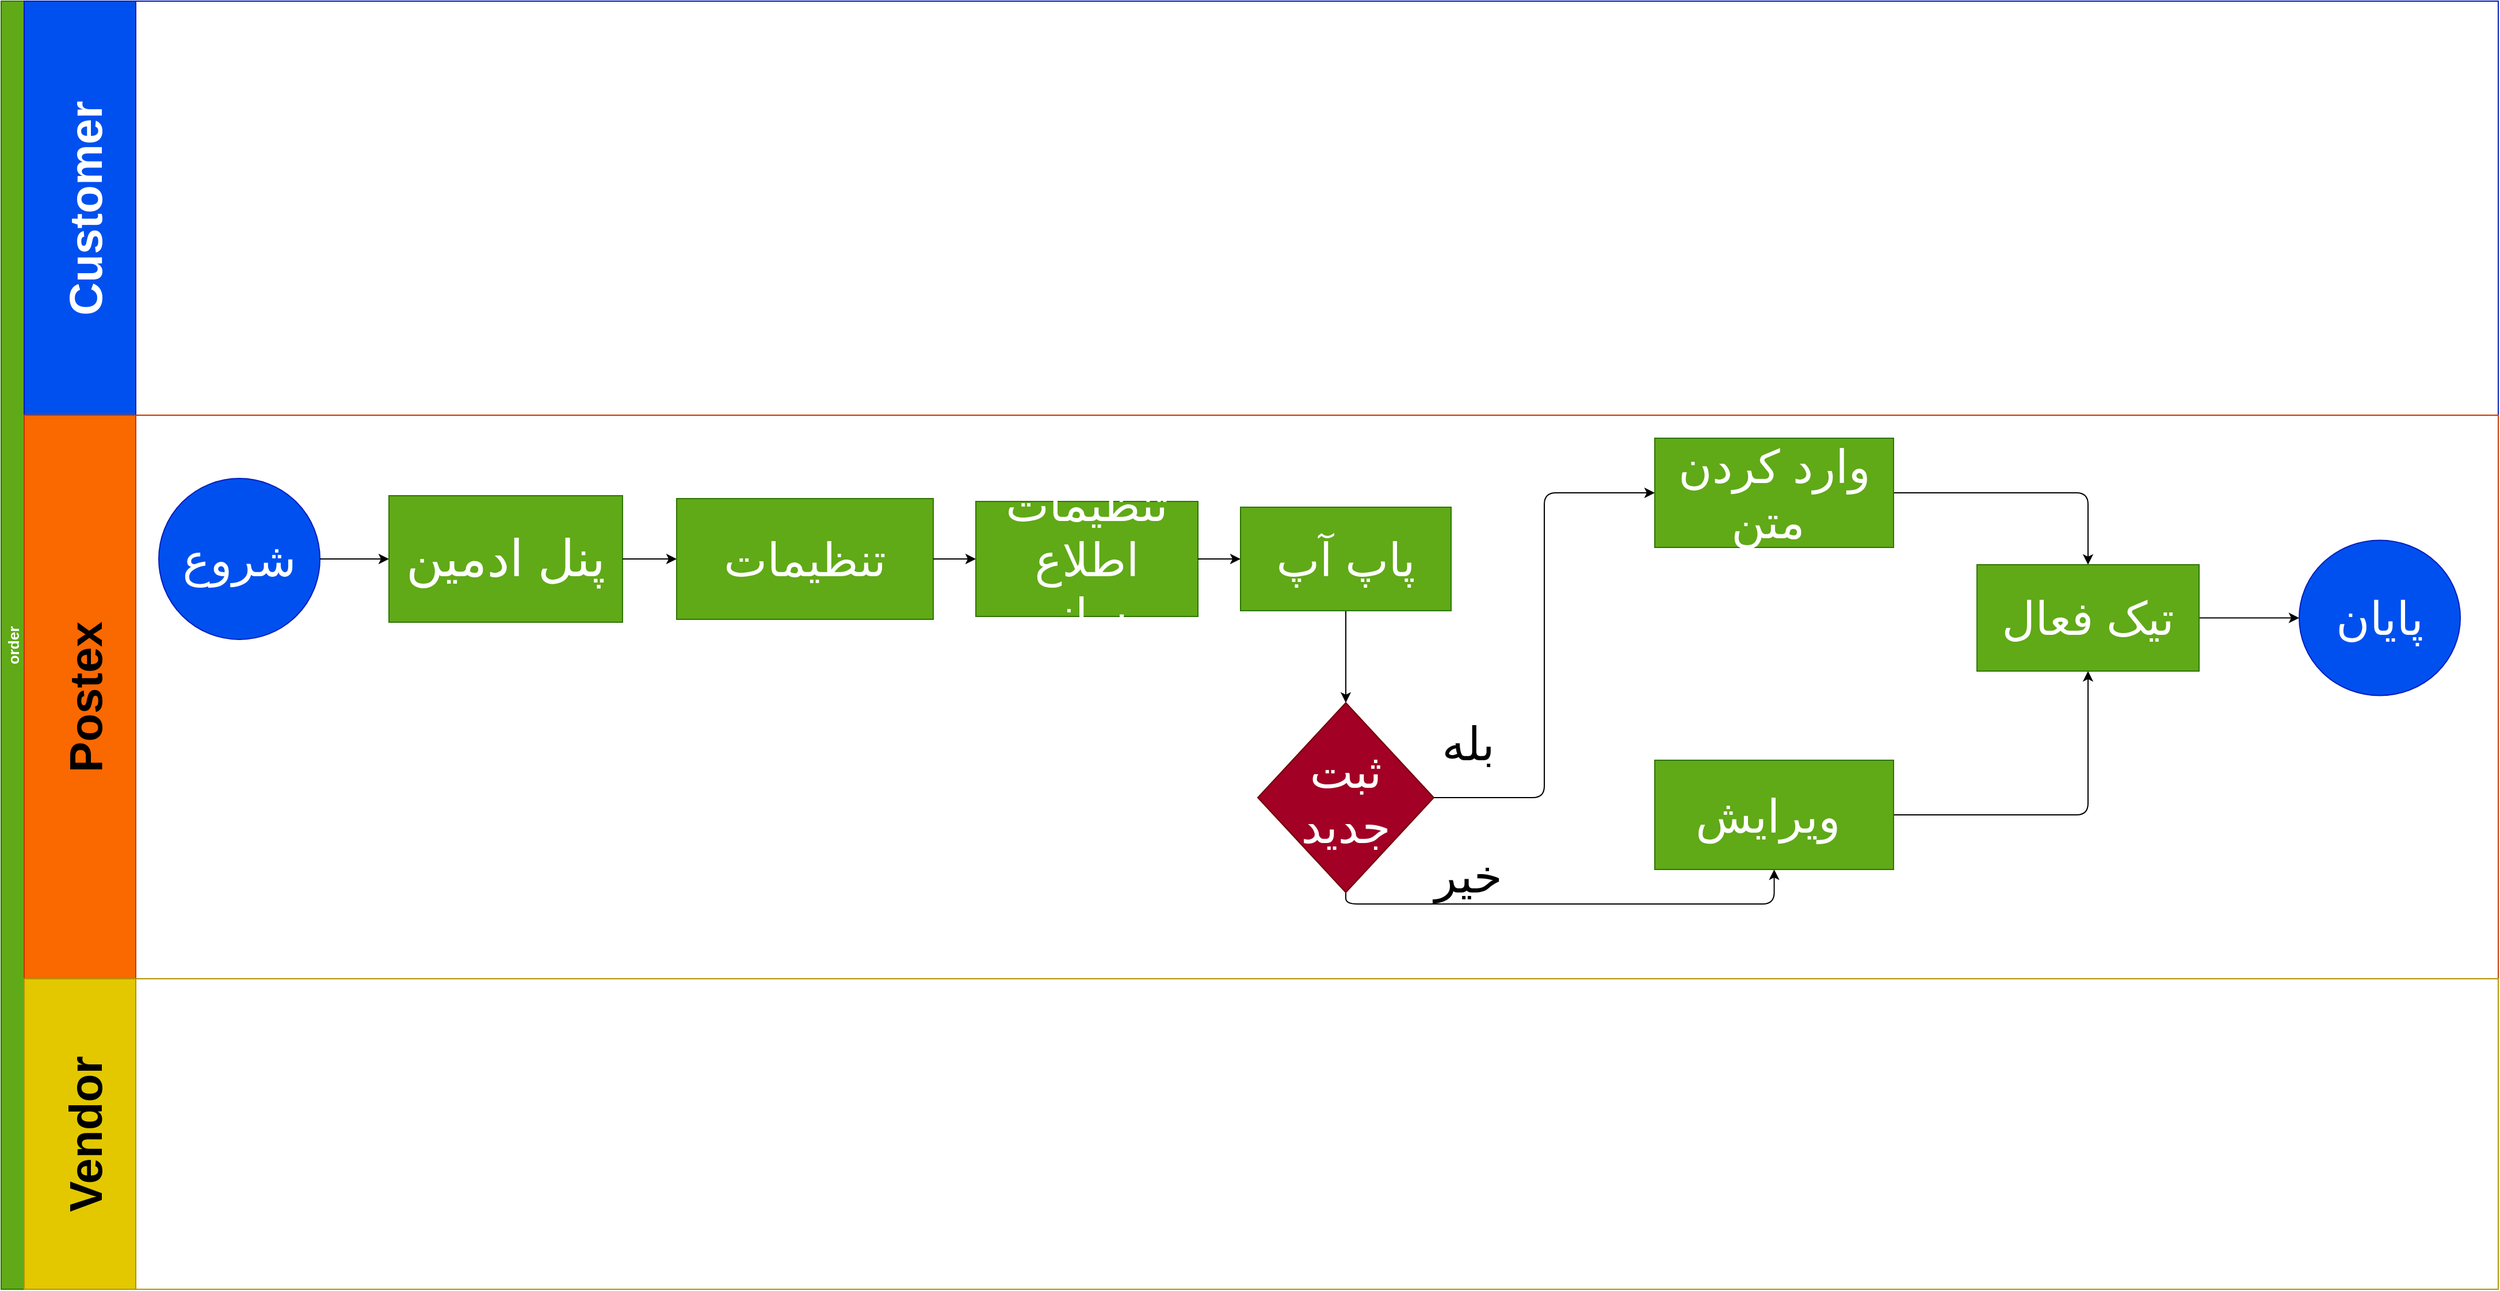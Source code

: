 <mxfile>
    <diagram id="SBXsSWrMI1mAP8CObUoT" name="Page-1">
        <mxGraphModel dx="1491" dy="1031" grid="1" gridSize="10" guides="1" tooltips="1" connect="1" arrows="1" fold="1" page="1" pageScale="1" pageWidth="2336" pageHeight="1654" math="0" shadow="0">
            <root>
                <mxCell id="0"/>
                <mxCell id="1" parent="0"/>
                <mxCell id="2" value="order" style="swimlane;childLayout=stackLayout;resizeParent=1;resizeParentMax=0;horizontal=0;startSize=20;horizontalStack=0;fillColor=#60a917;strokeColor=#2D7600;fontColor=#ffffff;fontSize=13;" parent="1" vertex="1">
                    <mxGeometry x="83" y="80" width="2170" height="1120" as="geometry"/>
                </mxCell>
                <mxCell id="3" value="Customer" style="swimlane;startSize=97;horizontal=0;fillColor=#0050ef;fontColor=#ffffff;strokeColor=#001DBC;fontSize=40;" parent="2" vertex="1">
                    <mxGeometry x="20" width="2150" height="360" as="geometry"/>
                </mxCell>
                <mxCell id="17" value="Postex" style="swimlane;startSize=97;horizontal=0;fillColor=#fa6800;fontColor=#000000;strokeColor=#C73500;fontSize=40;" parent="2" vertex="1">
                    <mxGeometry x="20" y="360" width="2150" height="490" as="geometry"/>
                </mxCell>
                <mxCell id="27" value="" style="edgeStyle=orthogonalEdgeStyle;html=1;" parent="17" source="24" target="26" edge="1">
                    <mxGeometry relative="1" as="geometry"/>
                </mxCell>
                <mxCell id="24" value="&lt;font style=&quot;font-size: 40px&quot;&gt;وارد کردن متن&amp;nbsp;&lt;/font&gt;" style="whiteSpace=wrap;html=1;fontSize=13;fontColor=#ffffff;strokeColor=#2D7600;fillColor=#60a917;" parent="17" vertex="1">
                    <mxGeometry x="1417" y="20" width="207.5" height="95" as="geometry"/>
                </mxCell>
                <mxCell id="55" style="edgeStyle=none;html=1;exitX=1;exitY=0.5;exitDx=0;exitDy=0;" parent="17" source="26" target="12" edge="1">
                    <mxGeometry relative="1" as="geometry"/>
                </mxCell>
                <mxCell id="26" value="&lt;font style=&quot;font-size: 40px&quot;&gt;تیک فعال&lt;/font&gt;" style="whiteSpace=wrap;html=1;fontSize=13;fontColor=#ffffff;strokeColor=#2D7600;fillColor=#60a917;" parent="17" vertex="1">
                    <mxGeometry x="1697" y="130" width="193" height="92.5" as="geometry"/>
                </mxCell>
                <mxCell id="5" value="&lt;font style=&quot;font-size: 40px&quot;&gt;شروع&lt;/font&gt;" style="ellipse;whiteSpace=wrap;html=1;aspect=fixed;fontSize=13;fillColor=#0050ef;strokeColor=#001DBC;fontColor=#ffffff;" parent="17" vertex="1">
                    <mxGeometry x="117" y="55" width="140" height="140" as="geometry"/>
                </mxCell>
                <mxCell id="7" value="&lt;span style=&quot;font-size: 44px&quot;&gt;پنل ادمین&lt;/span&gt;" style="whiteSpace=wrap;html=1;fontSize=13;fontColor=#ffffff;strokeColor=#2D7600;fillColor=#60a917;" parent="17" vertex="1">
                    <mxGeometry x="317" y="70" width="203" height="110" as="geometry"/>
                </mxCell>
                <mxCell id="4" value="" style="edgeStyle=orthogonalEdgeStyle;rounded=0;orthogonalLoop=1;jettySize=auto;html=1;fontSize=13;" parent="17" source="5" target="7" edge="1">
                    <mxGeometry relative="1" as="geometry"/>
                </mxCell>
                <mxCell id="9" value="&lt;span style=&quot;font-size: 40px&quot;&gt;تنظیمات&lt;/span&gt;" style="whiteSpace=wrap;html=1;fontSize=13;fontColor=#ffffff;strokeColor=#2D7600;fillColor=#60a917;" parent="17" vertex="1">
                    <mxGeometry x="567" y="72.5" width="223" height="105" as="geometry"/>
                </mxCell>
                <mxCell id="6" value="" style="edgeStyle=orthogonalEdgeStyle;rounded=0;orthogonalLoop=1;jettySize=auto;html=1;fontSize=13;" parent="17" source="7" target="9" edge="1">
                    <mxGeometry relative="1" as="geometry"/>
                </mxCell>
                <mxCell id="11" value="&lt;font style=&quot;font-size: 40px&quot;&gt;تنظیمات اطلاع رسانی&lt;/font&gt;" style="whiteSpace=wrap;html=1;fontSize=13;fontColor=#ffffff;strokeColor=#2D7600;fillColor=#60a917;" parent="17" vertex="1">
                    <mxGeometry x="827" y="75" width="193" height="100" as="geometry"/>
                </mxCell>
                <mxCell id="8" style="edgeStyle=orthogonalEdgeStyle;html=1;exitX=1;exitY=0.5;exitDx=0;exitDy=0;entryX=0;entryY=0.5;entryDx=0;entryDy=0;" parent="17" source="9" target="11" edge="1">
                    <mxGeometry relative="1" as="geometry"/>
                </mxCell>
                <mxCell id="57" value="" style="edgeStyle=none;html=1;" edge="1" parent="17" source="14" target="56">
                    <mxGeometry relative="1" as="geometry"/>
                </mxCell>
                <mxCell id="14" value="&lt;span style=&quot;font-size: 40px&quot;&gt;پاپ آپ&lt;/span&gt;" style="whiteSpace=wrap;html=1;fontSize=13;fontColor=#ffffff;strokeColor=#2D7600;fillColor=#60a917;" parent="17" vertex="1">
                    <mxGeometry x="1057" y="80" width="183" height="90" as="geometry"/>
                </mxCell>
                <mxCell id="10" style="edgeStyle=orthogonalEdgeStyle;html=1;exitX=1;exitY=0.5;exitDx=0;exitDy=0;entryX=0;entryY=0.5;entryDx=0;entryDy=0;" parent="17" source="11" target="14" edge="1">
                    <mxGeometry relative="1" as="geometry"/>
                </mxCell>
                <mxCell id="12" value="&lt;font style=&quot;font-size: 40px&quot;&gt;پایان&lt;/font&gt;" style="ellipse;whiteSpace=wrap;html=1;fillColor=#0050ef;strokeColor=#001DBC;fontColor=#ffffff;" parent="17" vertex="1">
                    <mxGeometry x="1977" y="108.75" width="140" height="135" as="geometry"/>
                </mxCell>
                <mxCell id="58" style="edgeStyle=orthogonalEdgeStyle;html=1;exitX=1;exitY=0.5;exitDx=0;exitDy=0;entryX=0;entryY=0.5;entryDx=0;entryDy=0;fontSize=40;" edge="1" parent="17" source="56" target="24">
                    <mxGeometry relative="1" as="geometry"/>
                </mxCell>
                <mxCell id="63" style="edgeStyle=orthogonalEdgeStyle;html=1;exitX=0.5;exitY=1;exitDx=0;exitDy=0;entryX=0.5;entryY=1;entryDx=0;entryDy=0;fontSize=40;" edge="1" parent="17" source="56" target="61">
                    <mxGeometry relative="1" as="geometry"/>
                </mxCell>
                <mxCell id="56" value="&lt;font style=&quot;font-size: 40px&quot;&gt;ثبت جدید&lt;/font&gt;" style="rhombus;whiteSpace=wrap;html=1;fontSize=13;fillColor=#a20025;strokeColor=#6F0000;fontColor=#ffffff;" vertex="1" parent="17">
                    <mxGeometry x="1072" y="250" width="153" height="165" as="geometry"/>
                </mxCell>
                <mxCell id="62" style="edgeStyle=orthogonalEdgeStyle;html=1;exitX=1;exitY=0.5;exitDx=0;exitDy=0;entryX=0.5;entryY=1;entryDx=0;entryDy=0;fontSize=40;" edge="1" parent="17" source="61" target="26">
                    <mxGeometry relative="1" as="geometry"/>
                </mxCell>
                <mxCell id="61" value="&lt;font style=&quot;font-size: 40px&quot;&gt;ویرایش&amp;nbsp;&lt;/font&gt;" style="whiteSpace=wrap;html=1;fontSize=13;fontColor=#ffffff;strokeColor=#2D7600;fillColor=#60a917;" vertex="1" parent="17">
                    <mxGeometry x="1417" y="300" width="207.5" height="95" as="geometry"/>
                </mxCell>
                <mxCell id="64" value="خیر" style="text;html=1;strokeColor=none;fillColor=none;align=center;verticalAlign=middle;whiteSpace=wrap;rounded=0;fontSize=40;" vertex="1" parent="17">
                    <mxGeometry x="1225" y="385" width="60" height="30" as="geometry"/>
                </mxCell>
                <mxCell id="65" value="بله" style="text;html=1;strokeColor=none;fillColor=none;align=center;verticalAlign=middle;whiteSpace=wrap;rounded=0;fontSize=40;" vertex="1" parent="17">
                    <mxGeometry x="1225" y="270" width="60" height="30" as="geometry"/>
                </mxCell>
                <mxCell id="21" value="Vendor" style="swimlane;startSize=97;horizontal=0;fontSize=40;fillColor=#e3c800;fontColor=#000000;strokeColor=#B09500;" parent="2" vertex="1">
                    <mxGeometry x="20" y="850" width="2150" height="270" as="geometry"/>
                </mxCell>
            </root>
        </mxGraphModel>
    </diagram>
</mxfile>